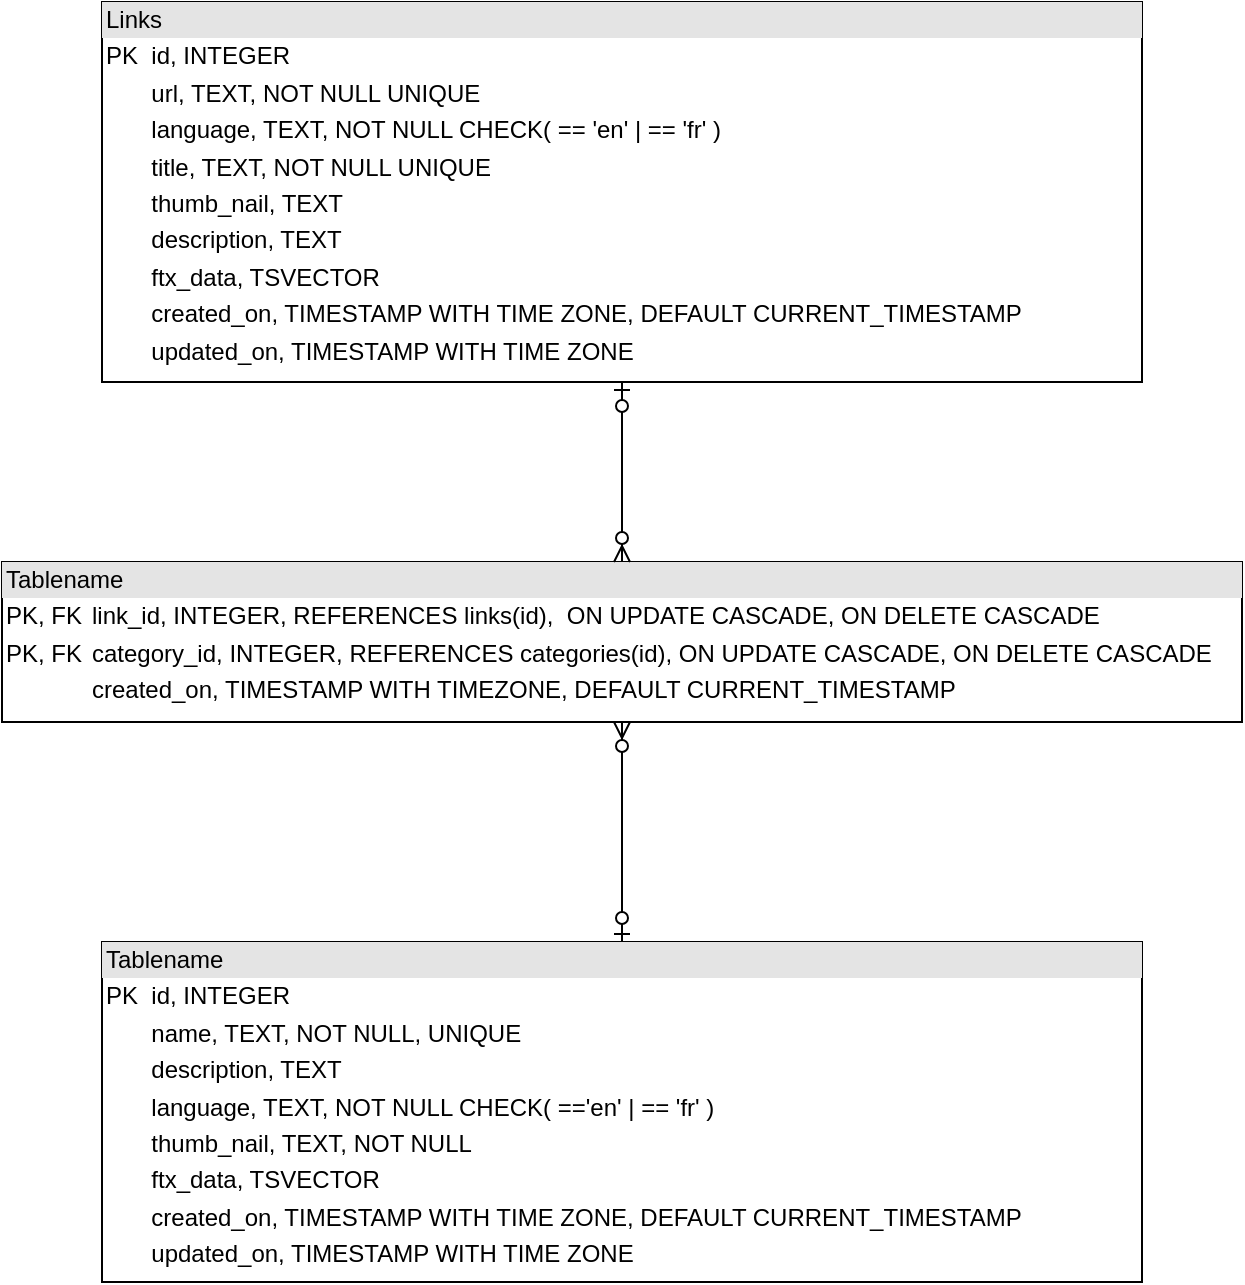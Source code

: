 <mxfile version="12.7.4" type="device"><diagram name="Page-1" id="2ca16b54-16f6-2749-3443-fa8db7711227"><mxGraphModel dx="1282" dy="831" grid="1" gridSize="10" guides="1" tooltips="1" connect="1" arrows="1" fold="1" page="1" pageScale="1" pageWidth="1100" pageHeight="850" background="#ffffff" math="0" shadow="0"><root><mxCell id="0"/><mxCell id="1" parent="0"/><mxCell id="_wG4DBeP5kfZ0N8lSI-L-4" value="&lt;div style=&quot;box-sizing: border-box ; width: 100% ; background: #e4e4e4 ; padding: 2px&quot;&gt;Links&lt;br&gt;&lt;/div&gt;&lt;table style=&quot;width: 100% ; font-size: 1em&quot; cellspacing=&quot;0&quot; cellpadding=&quot;2&quot;&gt;&lt;tbody&gt;&lt;tr&gt;&lt;td&gt;PK&lt;/td&gt;&lt;td&gt;id, INTEGER&lt;br&gt;&lt;/td&gt;&lt;/tr&gt;&lt;tr&gt;&lt;td&gt;&lt;br&gt;&lt;/td&gt;&lt;td&gt;url, TEXT, NOT NULL UNIQUE &lt;/td&gt;&lt;/tr&gt;&lt;tr&gt;&lt;td&gt;&lt;br&gt;&lt;/td&gt;&lt;td&gt;language, TEXT, NOT NULL CHECK( == 'en' | == 'fr' ) &lt;br&gt;&lt;/td&gt;&lt;/tr&gt;&lt;tr&gt;&lt;td&gt;&lt;br&gt;&lt;/td&gt;&lt;td&gt;title, TEXT, NOT NULL UNIQUE&lt;/td&gt;&lt;/tr&gt;&lt;tr&gt;&lt;td&gt;&lt;br&gt;&lt;/td&gt;&lt;td&gt;thumb_nail, TEXT&lt;/td&gt;&lt;/tr&gt;&lt;tr&gt;&lt;td&gt;&lt;br&gt;&lt;/td&gt;&lt;td&gt;description, TEXT&lt;/td&gt;&lt;/tr&gt;&lt;tr&gt;&lt;td&gt;&lt;br&gt;&lt;/td&gt;&lt;td&gt;ftx_data, TSVECTOR&lt;/td&gt;&lt;/tr&gt;&lt;tr&gt;&lt;td&gt;&lt;br&gt;&lt;/td&gt;&lt;td&gt;created_on, &lt;span class=&quot;crayon-h&quot;&gt;&lt;/span&gt;&lt;span class=&quot;crayon-r&quot;&gt;TIMESTAMP&lt;/span&gt;&lt;span class=&quot;crayon-h&quot;&gt; &lt;/span&gt;&lt;span class=&quot;crayon-r&quot;&gt;WITH&lt;/span&gt;&lt;span class=&quot;crayon-h&quot;&gt; &lt;/span&gt;&lt;span class=&quot;crayon-r&quot;&gt;TIME&lt;/span&gt;&lt;span class=&quot;crayon-h&quot;&gt; &lt;/span&gt;&lt;span class=&quot;crayon-r&quot;&gt;ZONE&lt;/span&gt;&lt;span class=&quot;crayon-h&quot;&gt;, &lt;/span&gt;&lt;span class=&quot;crayon-r&quot;&gt;DEFAULT&lt;/span&gt;&lt;span class=&quot;crayon-h&quot;&gt; &lt;/span&gt;&lt;span class=&quot;crayon-k&quot;&gt;CURRENT_TIMESTAMP&lt;/span&gt;&lt;/td&gt;&lt;/tr&gt;&lt;tr&gt;&lt;td&gt;&lt;br&gt;&lt;/td&gt;&lt;td&gt;&lt;span class=&quot;crayon-k&quot;&gt;updated_on, TIMESTAMP WITH TIME ZONE&lt;/span&gt;&lt;/td&gt;&lt;/tr&gt;&lt;tr&gt;&lt;td&gt;&lt;br&gt;&lt;/td&gt;&lt;td&gt;&lt;span class=&quot;crayon-k&quot;&gt;&lt;br&gt;&lt;/span&gt;&lt;/td&gt;&lt;/tr&gt;&lt;tr&gt;&lt;td&gt;&lt;br&gt;&lt;/td&gt;&lt;td&gt;&lt;br&gt;&lt;/td&gt;&lt;/tr&gt;&lt;tr&gt;&lt;td&gt;&lt;br&gt;&lt;/td&gt;&lt;td&gt;&lt;br&gt;&lt;/td&gt;&lt;/tr&gt;&lt;tr&gt;&lt;td&gt;&lt;br&gt;&lt;/td&gt;&lt;td&gt;&lt;br&gt;&lt;/td&gt;&lt;/tr&gt;&lt;tr&gt;&lt;td&gt;&lt;br&gt;&lt;/td&gt;&lt;td&gt;&lt;br&gt;&lt;/td&gt;&lt;/tr&gt;&lt;/tbody&gt;&lt;/table&gt;" style="verticalAlign=top;align=left;overflow=fill;html=1;" vertex="1" parent="1"><mxGeometry x="290" y="90" width="520" height="190" as="geometry"/></mxCell><mxCell id="_wG4DBeP5kfZ0N8lSI-L-5" value="&lt;div style=&quot;box-sizing: border-box ; width: 100% ; background: #e4e4e4 ; padding: 2px&quot;&gt;Tablename&lt;/div&gt;&lt;table style=&quot;width: 100% ; font-size: 1em&quot; cellspacing=&quot;0&quot; cellpadding=&quot;2&quot;&gt;&lt;tbody&gt;&lt;tr&gt;&lt;td&gt;PK, FK&lt;br&gt;&lt;/td&gt;&lt;td&gt;link_id, INTEGER, REFERENCES links(id),&amp;nbsp; ON UPDATE CASCADE, ON DELETE CASCADE&lt;br&gt;&lt;/td&gt;&lt;/tr&gt;&lt;tr&gt;&lt;td&gt;PK, FK &lt;br&gt;&lt;/td&gt;&lt;td&gt;category_id, INTEGER, REFERENCES categories(id), ON UPDATE CASCADE, ON DELETE CASCADE &lt;br&gt;&lt;/td&gt;&lt;/tr&gt;&lt;tr&gt;&lt;td&gt;&amp;nbsp;&lt;br&gt;&lt;/td&gt;&lt;td&gt;created_on, TIMESTAMP WITH TIMEZONE, DEFAULT CURRENT_TIMESTAMP &lt;br&gt;&lt;/td&gt;&lt;/tr&gt;&lt;/tbody&gt;&lt;/table&gt;" style="verticalAlign=top;align=left;overflow=fill;html=1;" vertex="1" parent="1"><mxGeometry x="240" y="370" width="620" height="80" as="geometry"/></mxCell><mxCell id="_wG4DBeP5kfZ0N8lSI-L-6" value="" style="fontSize=12;html=1;endArrow=ERzeroToMany;startArrow=ERzeroToOne;exitX=0.5;exitY=1;exitDx=0;exitDy=0;entryX=0.5;entryY=0;entryDx=0;entryDy=0;" edge="1" parent="1" source="_wG4DBeP5kfZ0N8lSI-L-4" target="_wG4DBeP5kfZ0N8lSI-L-5"><mxGeometry width="100" height="100" relative="1" as="geometry"><mxPoint x="870" y="330" as="sourcePoint"/><mxPoint x="970" y="230" as="targetPoint"/></mxGeometry></mxCell><mxCell id="_wG4DBeP5kfZ0N8lSI-L-7" value="&lt;div style=&quot;box-sizing: border-box ; width: 100% ; background: #e4e4e4 ; padding: 2px&quot;&gt;Tablename&lt;/div&gt;&lt;table style=&quot;width: 100% ; font-size: 1em&quot; cellspacing=&quot;0&quot; cellpadding=&quot;2&quot;&gt;&lt;tbody&gt;&lt;tr&gt;&lt;td&gt;PK&lt;/td&gt;&lt;td&gt;id, INTEGER&lt;br&gt;&lt;/td&gt;&lt;/tr&gt;&lt;tr&gt;&lt;td&gt;&lt;br&gt;&lt;/td&gt;&lt;td&gt;name, TEXT, NOT NULL, UNIQUE&lt;br&gt;&lt;/td&gt;&lt;/tr&gt;&lt;tr&gt;&lt;td&gt;&lt;br&gt;&lt;/td&gt;&lt;td&gt;description, TEXT&lt;br&gt;&lt;/td&gt;&lt;/tr&gt;&lt;tr&gt;&lt;td&gt;&lt;br&gt;&lt;/td&gt;&lt;td&gt;language, TEXT, NOT NULL CHECK( =='en' | == 'fr' ) &lt;/td&gt;&lt;/tr&gt;&lt;tr&gt;&lt;td&gt;&lt;br&gt;&lt;/td&gt;&lt;td&gt;thumb_nail, TEXT, NOT NULL &lt;br&gt;&lt;/td&gt;&lt;/tr&gt;&lt;tr&gt;&lt;td&gt;&lt;br&gt;&lt;/td&gt;&lt;td&gt;ftx_data, TSVECTOR&lt;br&gt;&lt;/td&gt;&lt;/tr&gt;&lt;tr&gt;&lt;td&gt;&lt;br&gt;&lt;/td&gt;&lt;td&gt;created_on, TIMESTAMP WITH TIME ZONE, DEFAULT CURRENT_TIMESTAMP&lt;br&gt;&lt;/td&gt;&lt;/tr&gt;&lt;tr&gt;&lt;td&gt;&lt;br&gt;&lt;/td&gt;&lt;td&gt;updated_on, TIMESTAMP WITH TIME ZONE &lt;br&gt;&lt;/td&gt;&lt;/tr&gt;&lt;/tbody&gt;&lt;/table&gt;" style="verticalAlign=top;align=left;overflow=fill;html=1;" vertex="1" parent="1"><mxGeometry x="290" y="560" width="520" height="170" as="geometry"/></mxCell><mxCell id="_wG4DBeP5kfZ0N8lSI-L-8" value="" style="fontSize=12;html=1;endArrow=ERzeroToMany;startArrow=ERzeroToOne;exitX=0.5;exitY=0;exitDx=0;exitDy=0;entryX=0.5;entryY=1;entryDx=0;entryDy=0;" edge="1" parent="1" source="_wG4DBeP5kfZ0N8lSI-L-7" target="_wG4DBeP5kfZ0N8lSI-L-5"><mxGeometry width="100" height="100" relative="1" as="geometry"><mxPoint x="1080" y="490" as="sourcePoint"/><mxPoint x="870" y="530" as="targetPoint"/></mxGeometry></mxCell></root></mxGraphModel></diagram></mxfile>